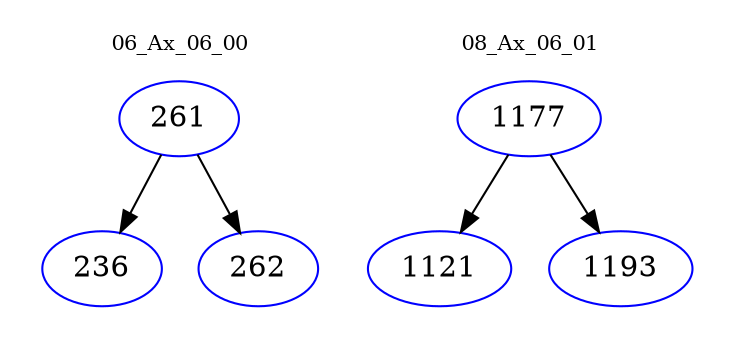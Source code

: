 digraph{
subgraph cluster_0 {
color = white
label = "06_Ax_06_00";
fontsize=10;
T0_261 [label="261", color="blue"]
T0_261 -> T0_236 [color="black"]
T0_236 [label="236", color="blue"]
T0_261 -> T0_262 [color="black"]
T0_262 [label="262", color="blue"]
}
subgraph cluster_1 {
color = white
label = "08_Ax_06_01";
fontsize=10;
T1_1177 [label="1177", color="blue"]
T1_1177 -> T1_1121 [color="black"]
T1_1121 [label="1121", color="blue"]
T1_1177 -> T1_1193 [color="black"]
T1_1193 [label="1193", color="blue"]
}
}
